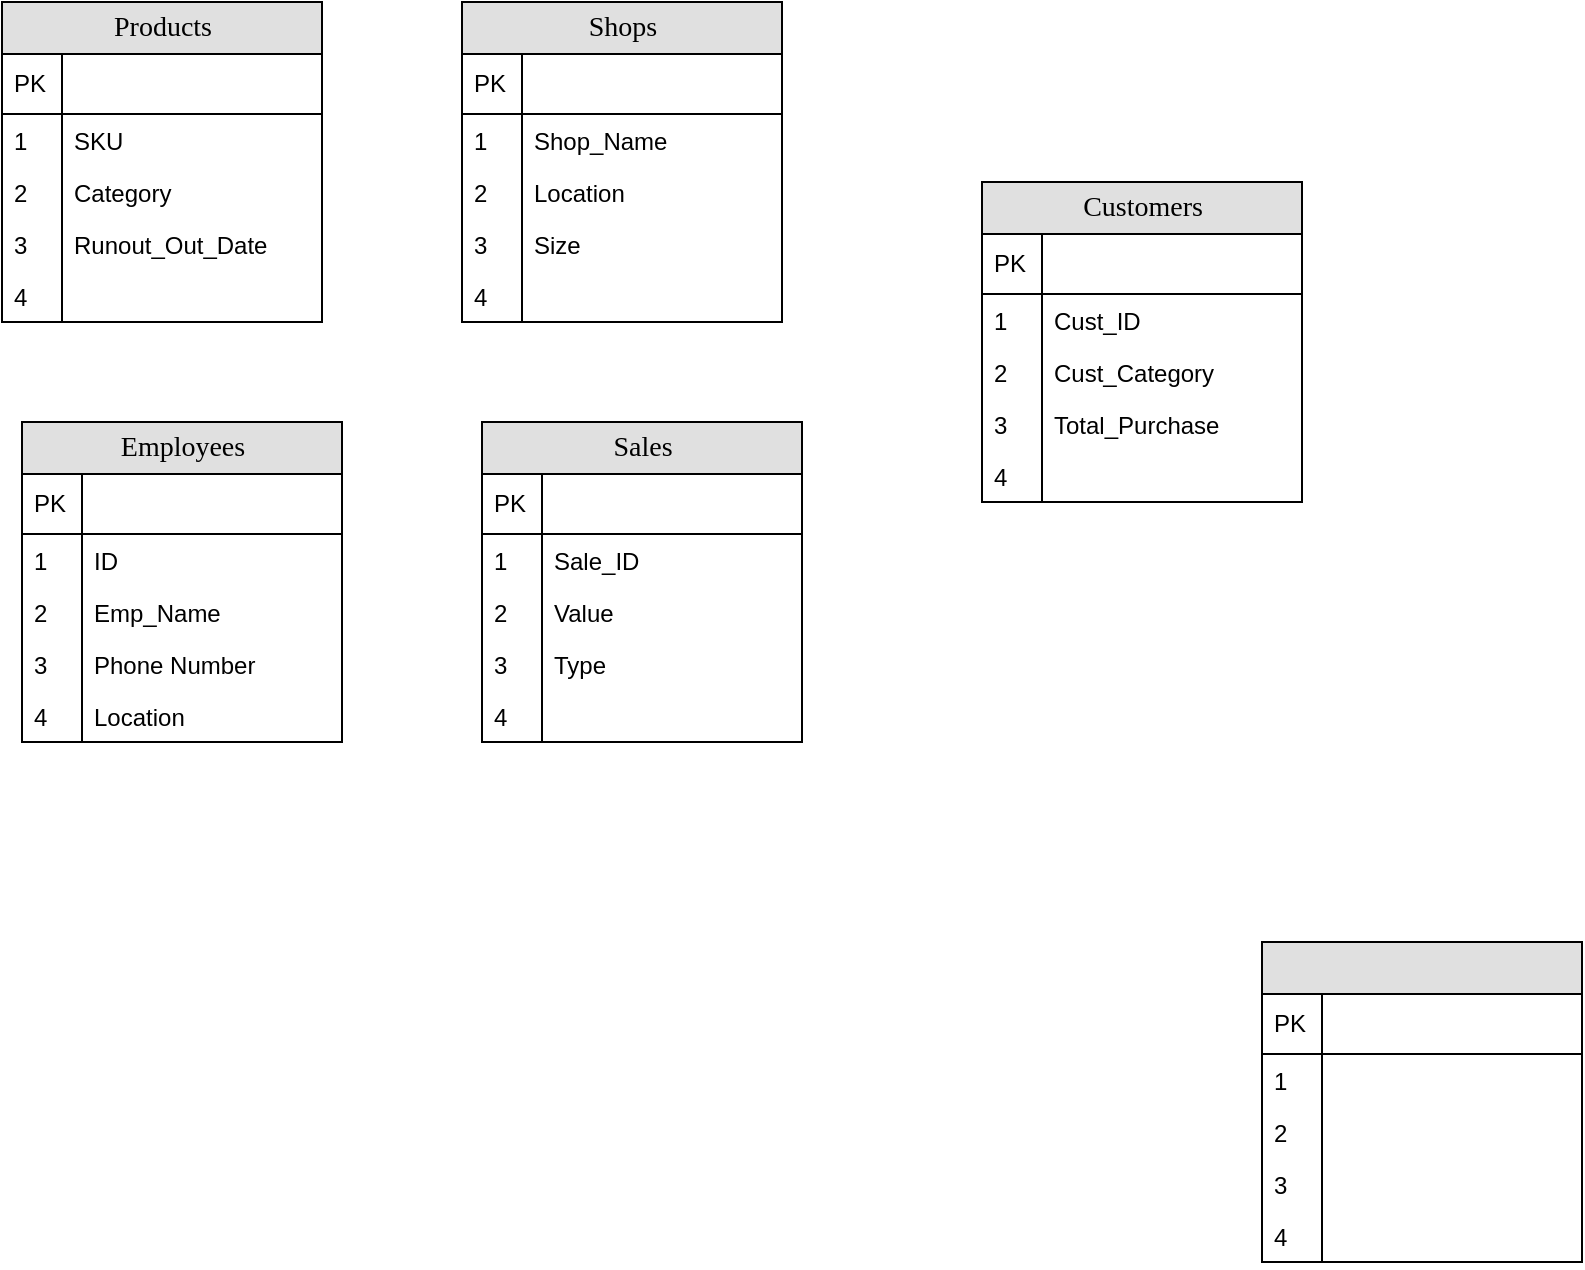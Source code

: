<mxfile version="20.4.1" type="github">
  <diagram name="Page-1" id="e56a1550-8fbb-45ad-956c-1786394a9013">
    <mxGraphModel dx="1422" dy="727" grid="1" gridSize="10" guides="1" tooltips="1" connect="1" arrows="1" fold="1" page="1" pageScale="1" pageWidth="1100" pageHeight="850" background="none" math="0" shadow="0">
      <root>
        <mxCell id="0" />
        <mxCell id="1" parent="0" />
        <mxCell id="2e49270ec7c68f3f-19" value="Employees" style="swimlane;html=1;fontStyle=0;childLayout=stackLayout;horizontal=1;startSize=26;fillColor=#e0e0e0;horizontalStack=0;resizeParent=1;resizeLast=0;collapsible=1;marginBottom=0;swimlaneFillColor=#ffffff;align=center;rounded=0;shadow=0;comic=0;labelBackgroundColor=none;strokeWidth=1;fontFamily=Verdana;fontSize=14" parent="1" vertex="1">
          <mxGeometry x="290" y="360" width="160" height="160" as="geometry" />
        </mxCell>
        <mxCell id="2e49270ec7c68f3f-20" value="" style="shape=partialRectangle;top=0;left=0;right=0;bottom=1;html=1;align=left;verticalAlign=middle;fillColor=none;spacingLeft=34;spacingRight=4;whiteSpace=wrap;overflow=hidden;rotatable=0;points=[[0,0.5],[1,0.5]];portConstraint=eastwest;dropTarget=0;fontStyle=5;" parent="2e49270ec7c68f3f-19" vertex="1">
          <mxGeometry y="26" width="160" height="30" as="geometry" />
        </mxCell>
        <mxCell id="2e49270ec7c68f3f-21" value="PK" style="shape=partialRectangle;top=0;left=0;bottom=0;html=1;fillColor=none;align=left;verticalAlign=middle;spacingLeft=4;spacingRight=4;whiteSpace=wrap;overflow=hidden;rotatable=0;points=[];portConstraint=eastwest;part=1;" parent="2e49270ec7c68f3f-20" vertex="1" connectable="0">
          <mxGeometry width="30" height="30" as="geometry" />
        </mxCell>
        <mxCell id="2e49270ec7c68f3f-22" value="ID" style="shape=partialRectangle;top=0;left=0;right=0;bottom=0;html=1;align=left;verticalAlign=top;fillColor=none;spacingLeft=34;spacingRight=4;whiteSpace=wrap;overflow=hidden;rotatable=0;points=[[0,0.5],[1,0.5]];portConstraint=eastwest;dropTarget=0;" parent="2e49270ec7c68f3f-19" vertex="1">
          <mxGeometry y="56" width="160" height="26" as="geometry" />
        </mxCell>
        <mxCell id="2e49270ec7c68f3f-23" value="1" style="shape=partialRectangle;top=0;left=0;bottom=0;html=1;fillColor=none;align=left;verticalAlign=top;spacingLeft=4;spacingRight=4;whiteSpace=wrap;overflow=hidden;rotatable=0;points=[];portConstraint=eastwest;part=1;" parent="2e49270ec7c68f3f-22" vertex="1" connectable="0">
          <mxGeometry width="30" height="26" as="geometry" />
        </mxCell>
        <mxCell id="2e49270ec7c68f3f-24" value="Emp_Name" style="shape=partialRectangle;top=0;left=0;right=0;bottom=0;html=1;align=left;verticalAlign=top;fillColor=none;spacingLeft=34;spacingRight=4;whiteSpace=wrap;overflow=hidden;rotatable=0;points=[[0,0.5],[1,0.5]];portConstraint=eastwest;dropTarget=0;" parent="2e49270ec7c68f3f-19" vertex="1">
          <mxGeometry y="82" width="160" height="26" as="geometry" />
        </mxCell>
        <mxCell id="2e49270ec7c68f3f-25" value="2" style="shape=partialRectangle;top=0;left=0;bottom=0;html=1;fillColor=none;align=left;verticalAlign=top;spacingLeft=4;spacingRight=4;whiteSpace=wrap;overflow=hidden;rotatable=0;points=[];portConstraint=eastwest;part=1;" parent="2e49270ec7c68f3f-24" vertex="1" connectable="0">
          <mxGeometry width="30" height="26" as="geometry" />
        </mxCell>
        <mxCell id="2e49270ec7c68f3f-26" value="Phone Number" style="shape=partialRectangle;top=0;left=0;right=0;bottom=0;html=1;align=left;verticalAlign=top;fillColor=none;spacingLeft=34;spacingRight=4;whiteSpace=wrap;overflow=hidden;rotatable=0;points=[[0,0.5],[1,0.5]];portConstraint=eastwest;dropTarget=0;" parent="2e49270ec7c68f3f-19" vertex="1">
          <mxGeometry y="108" width="160" height="26" as="geometry" />
        </mxCell>
        <mxCell id="2e49270ec7c68f3f-27" value="3" style="shape=partialRectangle;top=0;left=0;bottom=0;html=1;fillColor=none;align=left;verticalAlign=top;spacingLeft=4;spacingRight=4;whiteSpace=wrap;overflow=hidden;rotatable=0;points=[];portConstraint=eastwest;part=1;" parent="2e49270ec7c68f3f-26" vertex="1" connectable="0">
          <mxGeometry width="30" height="26" as="geometry" />
        </mxCell>
        <mxCell id="sae0g1v0pGZylqVaJIOd-9" value="Location&lt;br&gt;" style="shape=partialRectangle;top=0;left=0;right=0;bottom=0;html=1;align=left;verticalAlign=top;fillColor=none;spacingLeft=34;spacingRight=4;whiteSpace=wrap;overflow=hidden;rotatable=0;points=[[0,0.5],[1,0.5]];portConstraint=eastwest;dropTarget=0;" vertex="1" parent="2e49270ec7c68f3f-19">
          <mxGeometry y="134" width="160" height="26" as="geometry" />
        </mxCell>
        <mxCell id="sae0g1v0pGZylqVaJIOd-10" value="4" style="shape=partialRectangle;top=0;left=0;bottom=0;html=1;fillColor=none;align=left;verticalAlign=top;spacingLeft=4;spacingRight=4;whiteSpace=wrap;overflow=hidden;rotatable=0;points=[];portConstraint=eastwest;part=1;" vertex="1" connectable="0" parent="sae0g1v0pGZylqVaJIOd-9">
          <mxGeometry width="30" height="26" as="geometry" />
        </mxCell>
        <mxCell id="sae0g1v0pGZylqVaJIOd-11" value="Products" style="swimlane;html=1;fontStyle=0;childLayout=stackLayout;horizontal=1;startSize=26;fillColor=#e0e0e0;horizontalStack=0;resizeParent=1;resizeLast=0;collapsible=1;marginBottom=0;swimlaneFillColor=#ffffff;align=center;rounded=0;shadow=0;comic=0;labelBackgroundColor=none;strokeWidth=1;fontFamily=Verdana;fontSize=14" vertex="1" parent="1">
          <mxGeometry x="280" y="150" width="160" height="160" as="geometry" />
        </mxCell>
        <mxCell id="sae0g1v0pGZylqVaJIOd-12" value="" style="shape=partialRectangle;top=0;left=0;right=0;bottom=1;html=1;align=left;verticalAlign=middle;fillColor=none;spacingLeft=34;spacingRight=4;whiteSpace=wrap;overflow=hidden;rotatable=0;points=[[0,0.5],[1,0.5]];portConstraint=eastwest;dropTarget=0;fontStyle=5;" vertex="1" parent="sae0g1v0pGZylqVaJIOd-11">
          <mxGeometry y="26" width="160" height="30" as="geometry" />
        </mxCell>
        <mxCell id="sae0g1v0pGZylqVaJIOd-13" value="PK" style="shape=partialRectangle;top=0;left=0;bottom=0;html=1;fillColor=none;align=left;verticalAlign=middle;spacingLeft=4;spacingRight=4;whiteSpace=wrap;overflow=hidden;rotatable=0;points=[];portConstraint=eastwest;part=1;" vertex="1" connectable="0" parent="sae0g1v0pGZylqVaJIOd-12">
          <mxGeometry width="30" height="30" as="geometry" />
        </mxCell>
        <mxCell id="sae0g1v0pGZylqVaJIOd-14" value="SKU" style="shape=partialRectangle;top=0;left=0;right=0;bottom=0;html=1;align=left;verticalAlign=top;fillColor=none;spacingLeft=34;spacingRight=4;whiteSpace=wrap;overflow=hidden;rotatable=0;points=[[0,0.5],[1,0.5]];portConstraint=eastwest;dropTarget=0;" vertex="1" parent="sae0g1v0pGZylqVaJIOd-11">
          <mxGeometry y="56" width="160" height="26" as="geometry" />
        </mxCell>
        <mxCell id="sae0g1v0pGZylqVaJIOd-15" value="1" style="shape=partialRectangle;top=0;left=0;bottom=0;html=1;fillColor=none;align=left;verticalAlign=top;spacingLeft=4;spacingRight=4;whiteSpace=wrap;overflow=hidden;rotatable=0;points=[];portConstraint=eastwest;part=1;" vertex="1" connectable="0" parent="sae0g1v0pGZylqVaJIOd-14">
          <mxGeometry width="30" height="26" as="geometry" />
        </mxCell>
        <mxCell id="sae0g1v0pGZylqVaJIOd-16" value="Category" style="shape=partialRectangle;top=0;left=0;right=0;bottom=0;html=1;align=left;verticalAlign=top;fillColor=none;spacingLeft=34;spacingRight=4;whiteSpace=wrap;overflow=hidden;rotatable=0;points=[[0,0.5],[1,0.5]];portConstraint=eastwest;dropTarget=0;" vertex="1" parent="sae0g1v0pGZylqVaJIOd-11">
          <mxGeometry y="82" width="160" height="26" as="geometry" />
        </mxCell>
        <mxCell id="sae0g1v0pGZylqVaJIOd-17" value="2" style="shape=partialRectangle;top=0;left=0;bottom=0;html=1;fillColor=none;align=left;verticalAlign=top;spacingLeft=4;spacingRight=4;whiteSpace=wrap;overflow=hidden;rotatable=0;points=[];portConstraint=eastwest;part=1;" vertex="1" connectable="0" parent="sae0g1v0pGZylqVaJIOd-16">
          <mxGeometry width="30" height="26" as="geometry" />
        </mxCell>
        <mxCell id="sae0g1v0pGZylqVaJIOd-18" value="Runout_Out_Date" style="shape=partialRectangle;top=0;left=0;right=0;bottom=0;html=1;align=left;verticalAlign=top;fillColor=none;spacingLeft=34;spacingRight=4;whiteSpace=wrap;overflow=hidden;rotatable=0;points=[[0,0.5],[1,0.5]];portConstraint=eastwest;dropTarget=0;" vertex="1" parent="sae0g1v0pGZylqVaJIOd-11">
          <mxGeometry y="108" width="160" height="26" as="geometry" />
        </mxCell>
        <mxCell id="sae0g1v0pGZylqVaJIOd-19" value="3" style="shape=partialRectangle;top=0;left=0;bottom=0;html=1;fillColor=none;align=left;verticalAlign=top;spacingLeft=4;spacingRight=4;whiteSpace=wrap;overflow=hidden;rotatable=0;points=[];portConstraint=eastwest;part=1;" vertex="1" connectable="0" parent="sae0g1v0pGZylqVaJIOd-18">
          <mxGeometry width="30" height="26" as="geometry" />
        </mxCell>
        <mxCell id="sae0g1v0pGZylqVaJIOd-20" value="" style="shape=partialRectangle;top=0;left=0;right=0;bottom=0;html=1;align=left;verticalAlign=top;fillColor=none;spacingLeft=34;spacingRight=4;whiteSpace=wrap;overflow=hidden;rotatable=0;points=[[0,0.5],[1,0.5]];portConstraint=eastwest;dropTarget=0;" vertex="1" parent="sae0g1v0pGZylqVaJIOd-11">
          <mxGeometry y="134" width="160" height="26" as="geometry" />
        </mxCell>
        <mxCell id="sae0g1v0pGZylqVaJIOd-21" value="4" style="shape=partialRectangle;top=0;left=0;bottom=0;html=1;fillColor=none;align=left;verticalAlign=top;spacingLeft=4;spacingRight=4;whiteSpace=wrap;overflow=hidden;rotatable=0;points=[];portConstraint=eastwest;part=1;" vertex="1" connectable="0" parent="sae0g1v0pGZylqVaJIOd-20">
          <mxGeometry width="30" height="26" as="geometry" />
        </mxCell>
        <mxCell id="sae0g1v0pGZylqVaJIOd-22" value="Shops" style="swimlane;html=1;fontStyle=0;childLayout=stackLayout;horizontal=1;startSize=26;fillColor=#e0e0e0;horizontalStack=0;resizeParent=1;resizeLast=0;collapsible=1;marginBottom=0;swimlaneFillColor=#ffffff;align=center;rounded=0;shadow=0;comic=0;labelBackgroundColor=none;strokeWidth=1;fontFamily=Verdana;fontSize=14" vertex="1" parent="1">
          <mxGeometry x="510" y="150" width="160" height="160" as="geometry" />
        </mxCell>
        <mxCell id="sae0g1v0pGZylqVaJIOd-23" value="" style="shape=partialRectangle;top=0;left=0;right=0;bottom=1;html=1;align=left;verticalAlign=middle;fillColor=none;spacingLeft=34;spacingRight=4;whiteSpace=wrap;overflow=hidden;rotatable=0;points=[[0,0.5],[1,0.5]];portConstraint=eastwest;dropTarget=0;fontStyle=5;" vertex="1" parent="sae0g1v0pGZylqVaJIOd-22">
          <mxGeometry y="26" width="160" height="30" as="geometry" />
        </mxCell>
        <mxCell id="sae0g1v0pGZylqVaJIOd-24" value="PK" style="shape=partialRectangle;top=0;left=0;bottom=0;html=1;fillColor=none;align=left;verticalAlign=middle;spacingLeft=4;spacingRight=4;whiteSpace=wrap;overflow=hidden;rotatable=0;points=[];portConstraint=eastwest;part=1;" vertex="1" connectable="0" parent="sae0g1v0pGZylqVaJIOd-23">
          <mxGeometry width="30" height="30" as="geometry" />
        </mxCell>
        <mxCell id="sae0g1v0pGZylqVaJIOd-25" value="Shop_Name" style="shape=partialRectangle;top=0;left=0;right=0;bottom=0;html=1;align=left;verticalAlign=top;fillColor=none;spacingLeft=34;spacingRight=4;whiteSpace=wrap;overflow=hidden;rotatable=0;points=[[0,0.5],[1,0.5]];portConstraint=eastwest;dropTarget=0;" vertex="1" parent="sae0g1v0pGZylqVaJIOd-22">
          <mxGeometry y="56" width="160" height="26" as="geometry" />
        </mxCell>
        <mxCell id="sae0g1v0pGZylqVaJIOd-26" value="1" style="shape=partialRectangle;top=0;left=0;bottom=0;html=1;fillColor=none;align=left;verticalAlign=top;spacingLeft=4;spacingRight=4;whiteSpace=wrap;overflow=hidden;rotatable=0;points=[];portConstraint=eastwest;part=1;" vertex="1" connectable="0" parent="sae0g1v0pGZylqVaJIOd-25">
          <mxGeometry width="30" height="26" as="geometry" />
        </mxCell>
        <mxCell id="sae0g1v0pGZylqVaJIOd-27" value="Location" style="shape=partialRectangle;top=0;left=0;right=0;bottom=0;html=1;align=left;verticalAlign=top;fillColor=none;spacingLeft=34;spacingRight=4;whiteSpace=wrap;overflow=hidden;rotatable=0;points=[[0,0.5],[1,0.5]];portConstraint=eastwest;dropTarget=0;" vertex="1" parent="sae0g1v0pGZylqVaJIOd-22">
          <mxGeometry y="82" width="160" height="26" as="geometry" />
        </mxCell>
        <mxCell id="sae0g1v0pGZylqVaJIOd-28" value="2" style="shape=partialRectangle;top=0;left=0;bottom=0;html=1;fillColor=none;align=left;verticalAlign=top;spacingLeft=4;spacingRight=4;whiteSpace=wrap;overflow=hidden;rotatable=0;points=[];portConstraint=eastwest;part=1;" vertex="1" connectable="0" parent="sae0g1v0pGZylqVaJIOd-27">
          <mxGeometry width="30" height="26" as="geometry" />
        </mxCell>
        <mxCell id="sae0g1v0pGZylqVaJIOd-29" value="Size" style="shape=partialRectangle;top=0;left=0;right=0;bottom=0;html=1;align=left;verticalAlign=top;fillColor=none;spacingLeft=34;spacingRight=4;whiteSpace=wrap;overflow=hidden;rotatable=0;points=[[0,0.5],[1,0.5]];portConstraint=eastwest;dropTarget=0;" vertex="1" parent="sae0g1v0pGZylqVaJIOd-22">
          <mxGeometry y="108" width="160" height="26" as="geometry" />
        </mxCell>
        <mxCell id="sae0g1v0pGZylqVaJIOd-30" value="3" style="shape=partialRectangle;top=0;left=0;bottom=0;html=1;fillColor=none;align=left;verticalAlign=top;spacingLeft=4;spacingRight=4;whiteSpace=wrap;overflow=hidden;rotatable=0;points=[];portConstraint=eastwest;part=1;" vertex="1" connectable="0" parent="sae0g1v0pGZylqVaJIOd-29">
          <mxGeometry width="30" height="26" as="geometry" />
        </mxCell>
        <mxCell id="sae0g1v0pGZylqVaJIOd-31" value="" style="shape=partialRectangle;top=0;left=0;right=0;bottom=0;html=1;align=left;verticalAlign=top;fillColor=none;spacingLeft=34;spacingRight=4;whiteSpace=wrap;overflow=hidden;rotatable=0;points=[[0,0.5],[1,0.5]];portConstraint=eastwest;dropTarget=0;" vertex="1" parent="sae0g1v0pGZylqVaJIOd-22">
          <mxGeometry y="134" width="160" height="26" as="geometry" />
        </mxCell>
        <mxCell id="sae0g1v0pGZylqVaJIOd-32" value="4" style="shape=partialRectangle;top=0;left=0;bottom=0;html=1;fillColor=none;align=left;verticalAlign=top;spacingLeft=4;spacingRight=4;whiteSpace=wrap;overflow=hidden;rotatable=0;points=[];portConstraint=eastwest;part=1;" vertex="1" connectable="0" parent="sae0g1v0pGZylqVaJIOd-31">
          <mxGeometry width="30" height="26" as="geometry" />
        </mxCell>
        <mxCell id="sae0g1v0pGZylqVaJIOd-33" value="Sales" style="swimlane;html=1;fontStyle=0;childLayout=stackLayout;horizontal=1;startSize=26;fillColor=#e0e0e0;horizontalStack=0;resizeParent=1;resizeLast=0;collapsible=1;marginBottom=0;swimlaneFillColor=#ffffff;align=center;rounded=0;shadow=0;comic=0;labelBackgroundColor=none;strokeWidth=1;fontFamily=Verdana;fontSize=14" vertex="1" parent="1">
          <mxGeometry x="520" y="360" width="160" height="160" as="geometry" />
        </mxCell>
        <mxCell id="sae0g1v0pGZylqVaJIOd-34" value="" style="shape=partialRectangle;top=0;left=0;right=0;bottom=1;html=1;align=left;verticalAlign=middle;fillColor=none;spacingLeft=34;spacingRight=4;whiteSpace=wrap;overflow=hidden;rotatable=0;points=[[0,0.5],[1,0.5]];portConstraint=eastwest;dropTarget=0;fontStyle=5;" vertex="1" parent="sae0g1v0pGZylqVaJIOd-33">
          <mxGeometry y="26" width="160" height="30" as="geometry" />
        </mxCell>
        <mxCell id="sae0g1v0pGZylqVaJIOd-35" value="PK" style="shape=partialRectangle;top=0;left=0;bottom=0;html=1;fillColor=none;align=left;verticalAlign=middle;spacingLeft=4;spacingRight=4;whiteSpace=wrap;overflow=hidden;rotatable=0;points=[];portConstraint=eastwest;part=1;" vertex="1" connectable="0" parent="sae0g1v0pGZylqVaJIOd-34">
          <mxGeometry width="30" height="30" as="geometry" />
        </mxCell>
        <mxCell id="sae0g1v0pGZylqVaJIOd-36" value="Sale_ID" style="shape=partialRectangle;top=0;left=0;right=0;bottom=0;html=1;align=left;verticalAlign=top;fillColor=none;spacingLeft=34;spacingRight=4;whiteSpace=wrap;overflow=hidden;rotatable=0;points=[[0,0.5],[1,0.5]];portConstraint=eastwest;dropTarget=0;" vertex="1" parent="sae0g1v0pGZylqVaJIOd-33">
          <mxGeometry y="56" width="160" height="26" as="geometry" />
        </mxCell>
        <mxCell id="sae0g1v0pGZylqVaJIOd-37" value="1" style="shape=partialRectangle;top=0;left=0;bottom=0;html=1;fillColor=none;align=left;verticalAlign=top;spacingLeft=4;spacingRight=4;whiteSpace=wrap;overflow=hidden;rotatable=0;points=[];portConstraint=eastwest;part=1;" vertex="1" connectable="0" parent="sae0g1v0pGZylqVaJIOd-36">
          <mxGeometry width="30" height="26" as="geometry" />
        </mxCell>
        <mxCell id="sae0g1v0pGZylqVaJIOd-38" value="Value" style="shape=partialRectangle;top=0;left=0;right=0;bottom=0;html=1;align=left;verticalAlign=top;fillColor=none;spacingLeft=34;spacingRight=4;whiteSpace=wrap;overflow=hidden;rotatable=0;points=[[0,0.5],[1,0.5]];portConstraint=eastwest;dropTarget=0;" vertex="1" parent="sae0g1v0pGZylqVaJIOd-33">
          <mxGeometry y="82" width="160" height="26" as="geometry" />
        </mxCell>
        <mxCell id="sae0g1v0pGZylqVaJIOd-39" value="2" style="shape=partialRectangle;top=0;left=0;bottom=0;html=1;fillColor=none;align=left;verticalAlign=top;spacingLeft=4;spacingRight=4;whiteSpace=wrap;overflow=hidden;rotatable=0;points=[];portConstraint=eastwest;part=1;" vertex="1" connectable="0" parent="sae0g1v0pGZylqVaJIOd-38">
          <mxGeometry width="30" height="26" as="geometry" />
        </mxCell>
        <mxCell id="sae0g1v0pGZylqVaJIOd-40" value="Type" style="shape=partialRectangle;top=0;left=0;right=0;bottom=0;html=1;align=left;verticalAlign=top;fillColor=none;spacingLeft=34;spacingRight=4;whiteSpace=wrap;overflow=hidden;rotatable=0;points=[[0,0.5],[1,0.5]];portConstraint=eastwest;dropTarget=0;" vertex="1" parent="sae0g1v0pGZylqVaJIOd-33">
          <mxGeometry y="108" width="160" height="26" as="geometry" />
        </mxCell>
        <mxCell id="sae0g1v0pGZylqVaJIOd-41" value="3" style="shape=partialRectangle;top=0;left=0;bottom=0;html=1;fillColor=none;align=left;verticalAlign=top;spacingLeft=4;spacingRight=4;whiteSpace=wrap;overflow=hidden;rotatable=0;points=[];portConstraint=eastwest;part=1;" vertex="1" connectable="0" parent="sae0g1v0pGZylqVaJIOd-40">
          <mxGeometry width="30" height="26" as="geometry" />
        </mxCell>
        <mxCell id="sae0g1v0pGZylqVaJIOd-42" value="" style="shape=partialRectangle;top=0;left=0;right=0;bottom=0;html=1;align=left;verticalAlign=top;fillColor=none;spacingLeft=34;spacingRight=4;whiteSpace=wrap;overflow=hidden;rotatable=0;points=[[0,0.5],[1,0.5]];portConstraint=eastwest;dropTarget=0;" vertex="1" parent="sae0g1v0pGZylqVaJIOd-33">
          <mxGeometry y="134" width="160" height="26" as="geometry" />
        </mxCell>
        <mxCell id="sae0g1v0pGZylqVaJIOd-43" value="4" style="shape=partialRectangle;top=0;left=0;bottom=0;html=1;fillColor=none;align=left;verticalAlign=top;spacingLeft=4;spacingRight=4;whiteSpace=wrap;overflow=hidden;rotatable=0;points=[];portConstraint=eastwest;part=1;" vertex="1" connectable="0" parent="sae0g1v0pGZylqVaJIOd-42">
          <mxGeometry width="30" height="26" as="geometry" />
        </mxCell>
        <mxCell id="sae0g1v0pGZylqVaJIOd-44" value="Customers" style="swimlane;html=1;fontStyle=0;childLayout=stackLayout;horizontal=1;startSize=26;fillColor=#e0e0e0;horizontalStack=0;resizeParent=1;resizeLast=0;collapsible=1;marginBottom=0;swimlaneFillColor=#ffffff;align=center;rounded=0;shadow=0;comic=0;labelBackgroundColor=none;strokeWidth=1;fontFamily=Verdana;fontSize=14" vertex="1" parent="1">
          <mxGeometry x="770" y="240" width="160" height="160" as="geometry" />
        </mxCell>
        <mxCell id="sae0g1v0pGZylqVaJIOd-45" value="" style="shape=partialRectangle;top=0;left=0;right=0;bottom=1;html=1;align=left;verticalAlign=middle;fillColor=none;spacingLeft=34;spacingRight=4;whiteSpace=wrap;overflow=hidden;rotatable=0;points=[[0,0.5],[1,0.5]];portConstraint=eastwest;dropTarget=0;fontStyle=5;" vertex="1" parent="sae0g1v0pGZylqVaJIOd-44">
          <mxGeometry y="26" width="160" height="30" as="geometry" />
        </mxCell>
        <mxCell id="sae0g1v0pGZylqVaJIOd-46" value="PK" style="shape=partialRectangle;top=0;left=0;bottom=0;html=1;fillColor=none;align=left;verticalAlign=middle;spacingLeft=4;spacingRight=4;whiteSpace=wrap;overflow=hidden;rotatable=0;points=[];portConstraint=eastwest;part=1;" vertex="1" connectable="0" parent="sae0g1v0pGZylqVaJIOd-45">
          <mxGeometry width="30" height="30" as="geometry" />
        </mxCell>
        <mxCell id="sae0g1v0pGZylqVaJIOd-47" value="Cust_ID" style="shape=partialRectangle;top=0;left=0;right=0;bottom=0;html=1;align=left;verticalAlign=top;fillColor=none;spacingLeft=34;spacingRight=4;whiteSpace=wrap;overflow=hidden;rotatable=0;points=[[0,0.5],[1,0.5]];portConstraint=eastwest;dropTarget=0;" vertex="1" parent="sae0g1v0pGZylqVaJIOd-44">
          <mxGeometry y="56" width="160" height="26" as="geometry" />
        </mxCell>
        <mxCell id="sae0g1v0pGZylqVaJIOd-48" value="1" style="shape=partialRectangle;top=0;left=0;bottom=0;html=1;fillColor=none;align=left;verticalAlign=top;spacingLeft=4;spacingRight=4;whiteSpace=wrap;overflow=hidden;rotatable=0;points=[];portConstraint=eastwest;part=1;" vertex="1" connectable="0" parent="sae0g1v0pGZylqVaJIOd-47">
          <mxGeometry width="30" height="26" as="geometry" />
        </mxCell>
        <mxCell id="sae0g1v0pGZylqVaJIOd-49" value="Cust_Category" style="shape=partialRectangle;top=0;left=0;right=0;bottom=0;html=1;align=left;verticalAlign=top;fillColor=none;spacingLeft=34;spacingRight=4;whiteSpace=wrap;overflow=hidden;rotatable=0;points=[[0,0.5],[1,0.5]];portConstraint=eastwest;dropTarget=0;" vertex="1" parent="sae0g1v0pGZylqVaJIOd-44">
          <mxGeometry y="82" width="160" height="26" as="geometry" />
        </mxCell>
        <mxCell id="sae0g1v0pGZylqVaJIOd-50" value="2" style="shape=partialRectangle;top=0;left=0;bottom=0;html=1;fillColor=none;align=left;verticalAlign=top;spacingLeft=4;spacingRight=4;whiteSpace=wrap;overflow=hidden;rotatable=0;points=[];portConstraint=eastwest;part=1;" vertex="1" connectable="0" parent="sae0g1v0pGZylqVaJIOd-49">
          <mxGeometry width="30" height="26" as="geometry" />
        </mxCell>
        <mxCell id="sae0g1v0pGZylqVaJIOd-51" value="Total_Purchase" style="shape=partialRectangle;top=0;left=0;right=0;bottom=0;html=1;align=left;verticalAlign=top;fillColor=none;spacingLeft=34;spacingRight=4;whiteSpace=wrap;overflow=hidden;rotatable=0;points=[[0,0.5],[1,0.5]];portConstraint=eastwest;dropTarget=0;" vertex="1" parent="sae0g1v0pGZylqVaJIOd-44">
          <mxGeometry y="108" width="160" height="26" as="geometry" />
        </mxCell>
        <mxCell id="sae0g1v0pGZylqVaJIOd-52" value="3" style="shape=partialRectangle;top=0;left=0;bottom=0;html=1;fillColor=none;align=left;verticalAlign=top;spacingLeft=4;spacingRight=4;whiteSpace=wrap;overflow=hidden;rotatable=0;points=[];portConstraint=eastwest;part=1;" vertex="1" connectable="0" parent="sae0g1v0pGZylqVaJIOd-51">
          <mxGeometry width="30" height="26" as="geometry" />
        </mxCell>
        <mxCell id="sae0g1v0pGZylqVaJIOd-53" value="" style="shape=partialRectangle;top=0;left=0;right=0;bottom=0;html=1;align=left;verticalAlign=top;fillColor=none;spacingLeft=34;spacingRight=4;whiteSpace=wrap;overflow=hidden;rotatable=0;points=[[0,0.5],[1,0.5]];portConstraint=eastwest;dropTarget=0;" vertex="1" parent="sae0g1v0pGZylqVaJIOd-44">
          <mxGeometry y="134" width="160" height="26" as="geometry" />
        </mxCell>
        <mxCell id="sae0g1v0pGZylqVaJIOd-54" value="4" style="shape=partialRectangle;top=0;left=0;bottom=0;html=1;fillColor=none;align=left;verticalAlign=top;spacingLeft=4;spacingRight=4;whiteSpace=wrap;overflow=hidden;rotatable=0;points=[];portConstraint=eastwest;part=1;" vertex="1" connectable="0" parent="sae0g1v0pGZylqVaJIOd-53">
          <mxGeometry width="30" height="26" as="geometry" />
        </mxCell>
        <mxCell id="sae0g1v0pGZylqVaJIOd-55" value="" style="swimlane;html=1;fontStyle=0;childLayout=stackLayout;horizontal=1;startSize=26;fillColor=#e0e0e0;horizontalStack=0;resizeParent=1;resizeLast=0;collapsible=1;marginBottom=0;swimlaneFillColor=#ffffff;align=center;rounded=0;shadow=0;comic=0;labelBackgroundColor=none;strokeWidth=1;fontFamily=Verdana;fontSize=14" vertex="1" parent="1">
          <mxGeometry x="910" y="620" width="160" height="160" as="geometry" />
        </mxCell>
        <mxCell id="sae0g1v0pGZylqVaJIOd-56" value="" style="shape=partialRectangle;top=0;left=0;right=0;bottom=1;html=1;align=left;verticalAlign=middle;fillColor=none;spacingLeft=34;spacingRight=4;whiteSpace=wrap;overflow=hidden;rotatable=0;points=[[0,0.5],[1,0.5]];portConstraint=eastwest;dropTarget=0;fontStyle=5;" vertex="1" parent="sae0g1v0pGZylqVaJIOd-55">
          <mxGeometry y="26" width="160" height="30" as="geometry" />
        </mxCell>
        <mxCell id="sae0g1v0pGZylqVaJIOd-57" value="PK" style="shape=partialRectangle;top=0;left=0;bottom=0;html=1;fillColor=none;align=left;verticalAlign=middle;spacingLeft=4;spacingRight=4;whiteSpace=wrap;overflow=hidden;rotatable=0;points=[];portConstraint=eastwest;part=1;" vertex="1" connectable="0" parent="sae0g1v0pGZylqVaJIOd-56">
          <mxGeometry width="30" height="30" as="geometry" />
        </mxCell>
        <mxCell id="sae0g1v0pGZylqVaJIOd-58" value="" style="shape=partialRectangle;top=0;left=0;right=0;bottom=0;html=1;align=left;verticalAlign=top;fillColor=none;spacingLeft=34;spacingRight=4;whiteSpace=wrap;overflow=hidden;rotatable=0;points=[[0,0.5],[1,0.5]];portConstraint=eastwest;dropTarget=0;" vertex="1" parent="sae0g1v0pGZylqVaJIOd-55">
          <mxGeometry y="56" width="160" height="26" as="geometry" />
        </mxCell>
        <mxCell id="sae0g1v0pGZylqVaJIOd-59" value="1" style="shape=partialRectangle;top=0;left=0;bottom=0;html=1;fillColor=none;align=left;verticalAlign=top;spacingLeft=4;spacingRight=4;whiteSpace=wrap;overflow=hidden;rotatable=0;points=[];portConstraint=eastwest;part=1;" vertex="1" connectable="0" parent="sae0g1v0pGZylqVaJIOd-58">
          <mxGeometry width="30" height="26" as="geometry" />
        </mxCell>
        <mxCell id="sae0g1v0pGZylqVaJIOd-60" value="" style="shape=partialRectangle;top=0;left=0;right=0;bottom=0;html=1;align=left;verticalAlign=top;fillColor=none;spacingLeft=34;spacingRight=4;whiteSpace=wrap;overflow=hidden;rotatable=0;points=[[0,0.5],[1,0.5]];portConstraint=eastwest;dropTarget=0;" vertex="1" parent="sae0g1v0pGZylqVaJIOd-55">
          <mxGeometry y="82" width="160" height="26" as="geometry" />
        </mxCell>
        <mxCell id="sae0g1v0pGZylqVaJIOd-61" value="2" style="shape=partialRectangle;top=0;left=0;bottom=0;html=1;fillColor=none;align=left;verticalAlign=top;spacingLeft=4;spacingRight=4;whiteSpace=wrap;overflow=hidden;rotatable=0;points=[];portConstraint=eastwest;part=1;" vertex="1" connectable="0" parent="sae0g1v0pGZylqVaJIOd-60">
          <mxGeometry width="30" height="26" as="geometry" />
        </mxCell>
        <mxCell id="sae0g1v0pGZylqVaJIOd-62" value="" style="shape=partialRectangle;top=0;left=0;right=0;bottom=0;html=1;align=left;verticalAlign=top;fillColor=none;spacingLeft=34;spacingRight=4;whiteSpace=wrap;overflow=hidden;rotatable=0;points=[[0,0.5],[1,0.5]];portConstraint=eastwest;dropTarget=0;" vertex="1" parent="sae0g1v0pGZylqVaJIOd-55">
          <mxGeometry y="108" width="160" height="26" as="geometry" />
        </mxCell>
        <mxCell id="sae0g1v0pGZylqVaJIOd-63" value="3" style="shape=partialRectangle;top=0;left=0;bottom=0;html=1;fillColor=none;align=left;verticalAlign=top;spacingLeft=4;spacingRight=4;whiteSpace=wrap;overflow=hidden;rotatable=0;points=[];portConstraint=eastwest;part=1;" vertex="1" connectable="0" parent="sae0g1v0pGZylqVaJIOd-62">
          <mxGeometry width="30" height="26" as="geometry" />
        </mxCell>
        <mxCell id="sae0g1v0pGZylqVaJIOd-64" value="" style="shape=partialRectangle;top=0;left=0;right=0;bottom=0;html=1;align=left;verticalAlign=top;fillColor=none;spacingLeft=34;spacingRight=4;whiteSpace=wrap;overflow=hidden;rotatable=0;points=[[0,0.5],[1,0.5]];portConstraint=eastwest;dropTarget=0;" vertex="1" parent="sae0g1v0pGZylqVaJIOd-55">
          <mxGeometry y="134" width="160" height="26" as="geometry" />
        </mxCell>
        <mxCell id="sae0g1v0pGZylqVaJIOd-65" value="4" style="shape=partialRectangle;top=0;left=0;bottom=0;html=1;fillColor=none;align=left;verticalAlign=top;spacingLeft=4;spacingRight=4;whiteSpace=wrap;overflow=hidden;rotatable=0;points=[];portConstraint=eastwest;part=1;" vertex="1" connectable="0" parent="sae0g1v0pGZylqVaJIOd-64">
          <mxGeometry width="30" height="26" as="geometry" />
        </mxCell>
      </root>
    </mxGraphModel>
  </diagram>
</mxfile>
